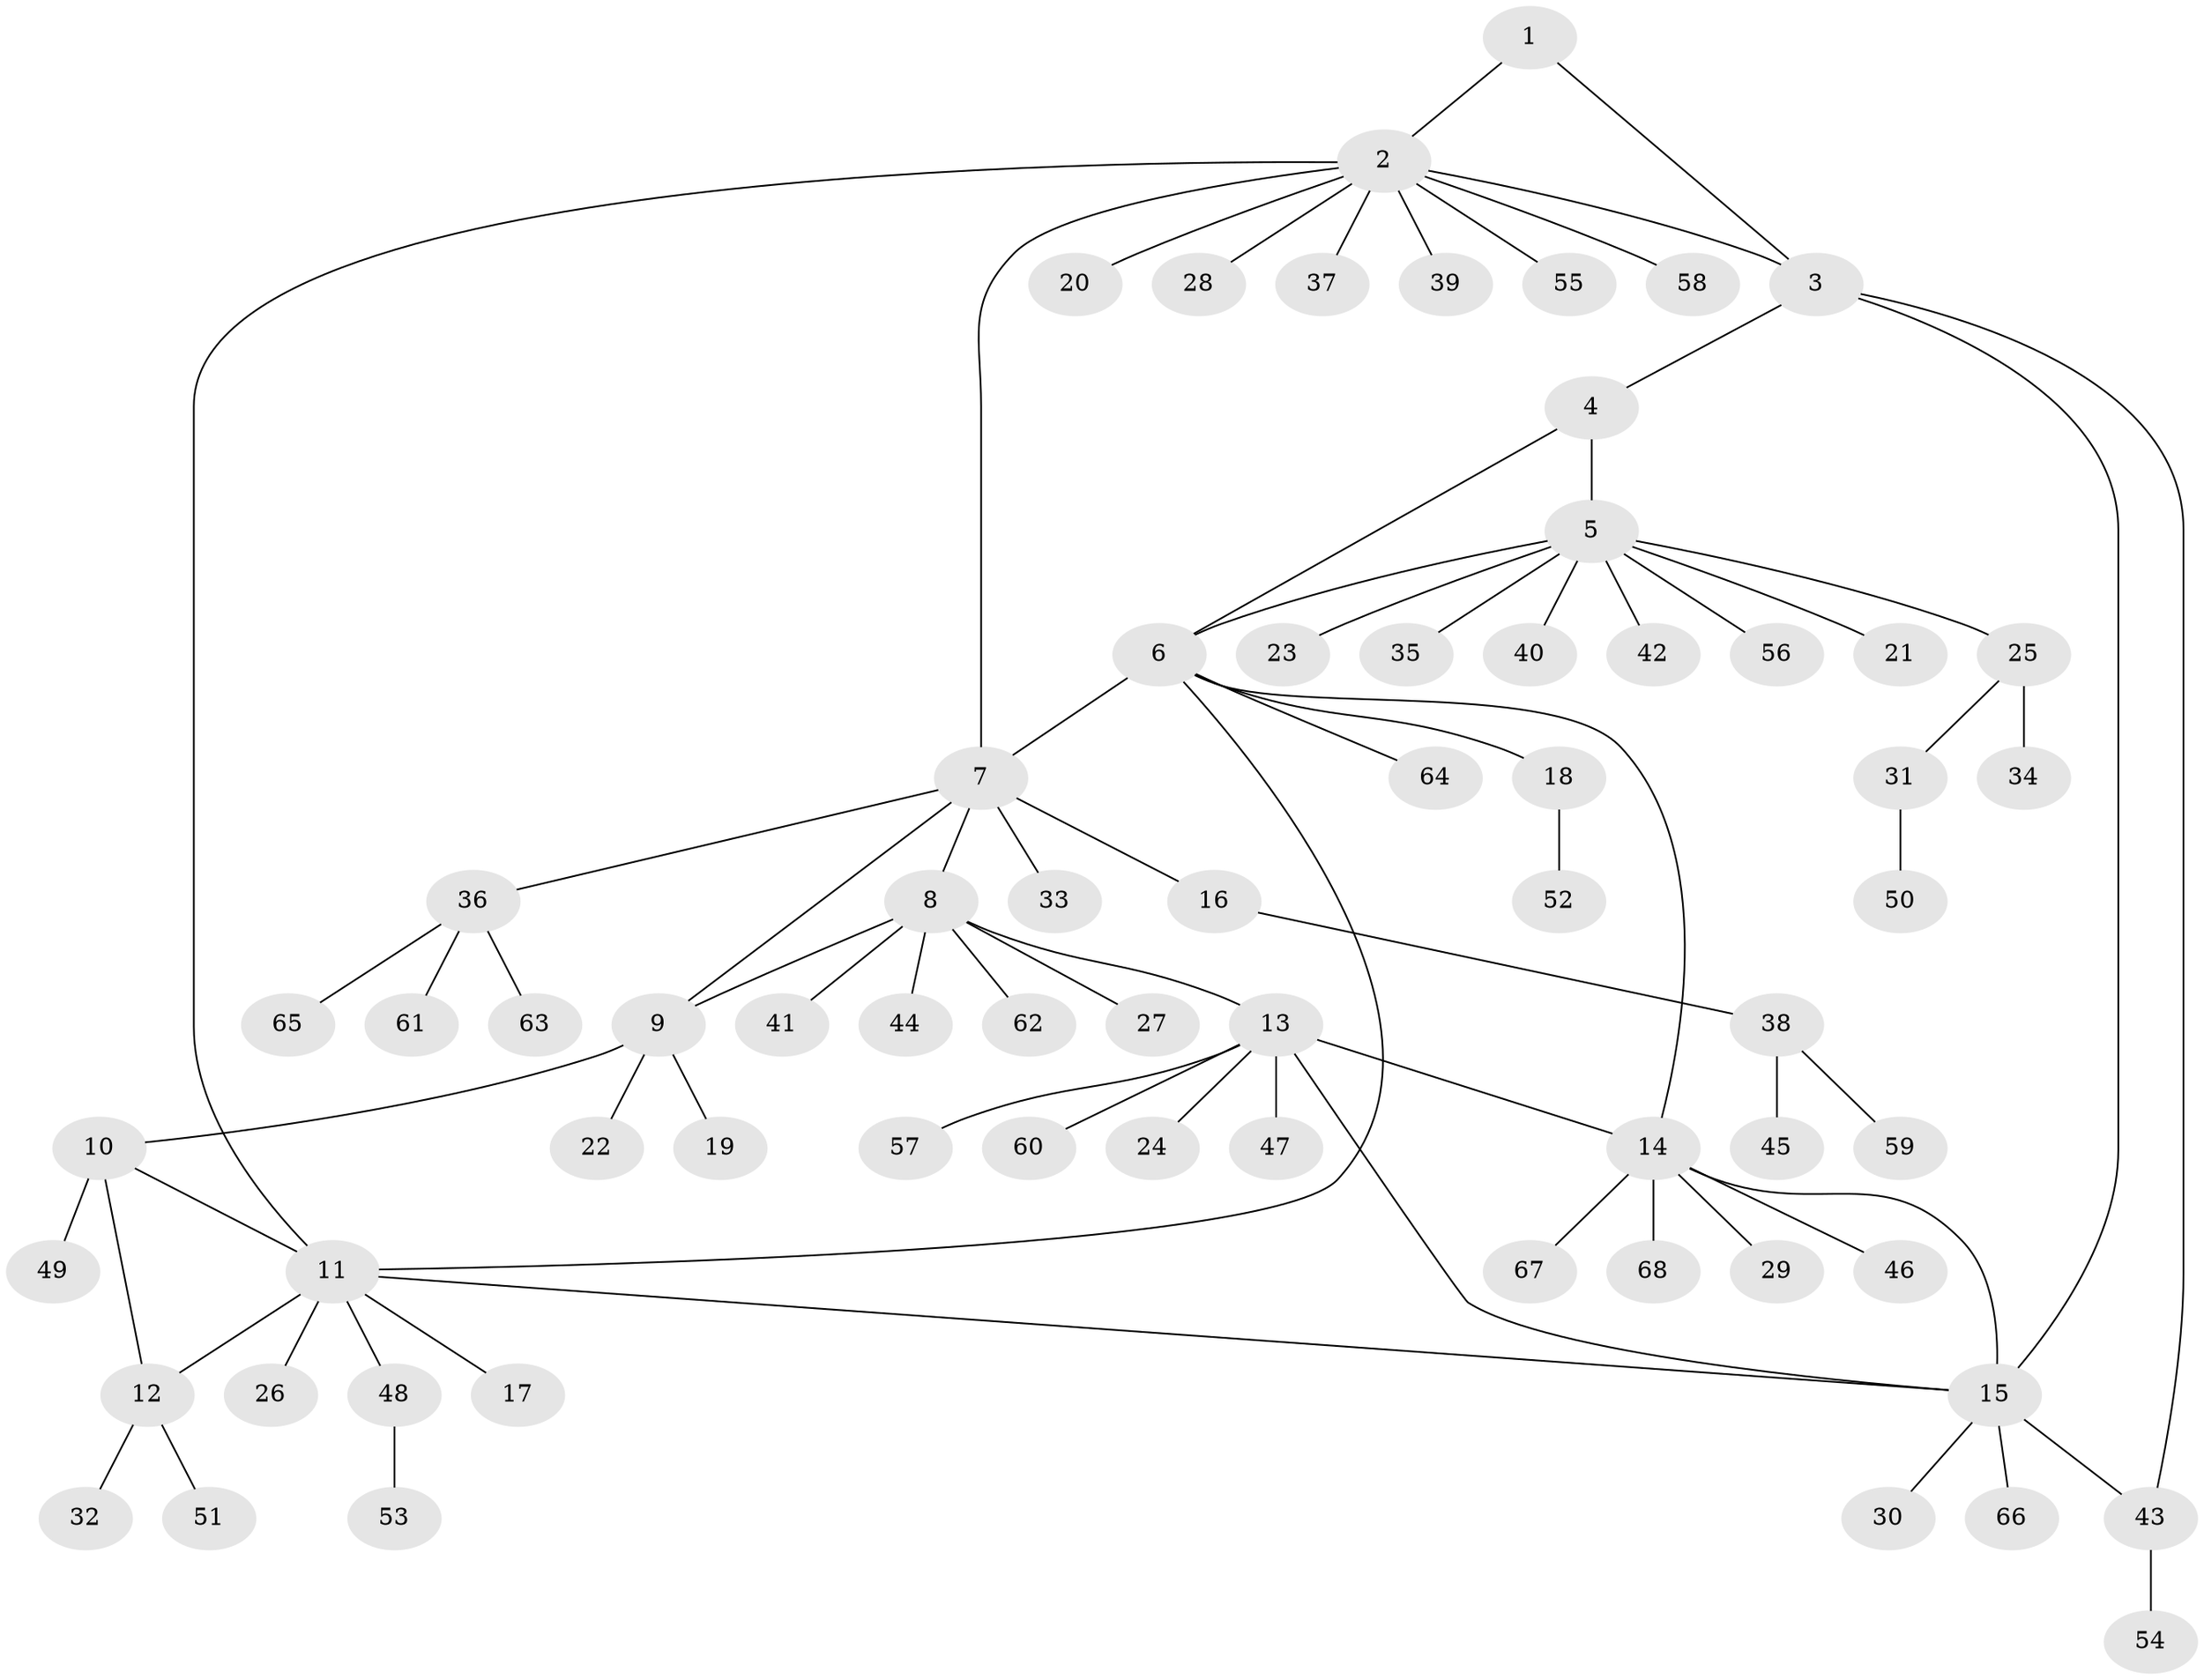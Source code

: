 // coarse degree distribution, {3: 0.06, 8: 0.02, 7: 0.12, 6: 0.06, 1: 0.7, 2: 0.04}
// Generated by graph-tools (version 1.1) at 2025/42/03/06/25 10:42:09]
// undirected, 68 vertices, 79 edges
graph export_dot {
graph [start="1"]
  node [color=gray90,style=filled];
  1;
  2;
  3;
  4;
  5;
  6;
  7;
  8;
  9;
  10;
  11;
  12;
  13;
  14;
  15;
  16;
  17;
  18;
  19;
  20;
  21;
  22;
  23;
  24;
  25;
  26;
  27;
  28;
  29;
  30;
  31;
  32;
  33;
  34;
  35;
  36;
  37;
  38;
  39;
  40;
  41;
  42;
  43;
  44;
  45;
  46;
  47;
  48;
  49;
  50;
  51;
  52;
  53;
  54;
  55;
  56;
  57;
  58;
  59;
  60;
  61;
  62;
  63;
  64;
  65;
  66;
  67;
  68;
  1 -- 2;
  1 -- 3;
  2 -- 3;
  2 -- 7;
  2 -- 11;
  2 -- 20;
  2 -- 28;
  2 -- 37;
  2 -- 39;
  2 -- 55;
  2 -- 58;
  3 -- 4;
  3 -- 15;
  3 -- 43;
  4 -- 5;
  4 -- 6;
  5 -- 6;
  5 -- 21;
  5 -- 23;
  5 -- 25;
  5 -- 35;
  5 -- 40;
  5 -- 42;
  5 -- 56;
  6 -- 7;
  6 -- 11;
  6 -- 14;
  6 -- 18;
  6 -- 64;
  7 -- 8;
  7 -- 9;
  7 -- 16;
  7 -- 33;
  7 -- 36;
  8 -- 9;
  8 -- 13;
  8 -- 27;
  8 -- 41;
  8 -- 44;
  8 -- 62;
  9 -- 10;
  9 -- 19;
  9 -- 22;
  10 -- 11;
  10 -- 12;
  10 -- 49;
  11 -- 12;
  11 -- 15;
  11 -- 17;
  11 -- 26;
  11 -- 48;
  12 -- 32;
  12 -- 51;
  13 -- 14;
  13 -- 15;
  13 -- 24;
  13 -- 47;
  13 -- 57;
  13 -- 60;
  14 -- 15;
  14 -- 29;
  14 -- 46;
  14 -- 67;
  14 -- 68;
  15 -- 30;
  15 -- 43;
  15 -- 66;
  16 -- 38;
  18 -- 52;
  25 -- 31;
  25 -- 34;
  31 -- 50;
  36 -- 61;
  36 -- 63;
  36 -- 65;
  38 -- 45;
  38 -- 59;
  43 -- 54;
  48 -- 53;
}
